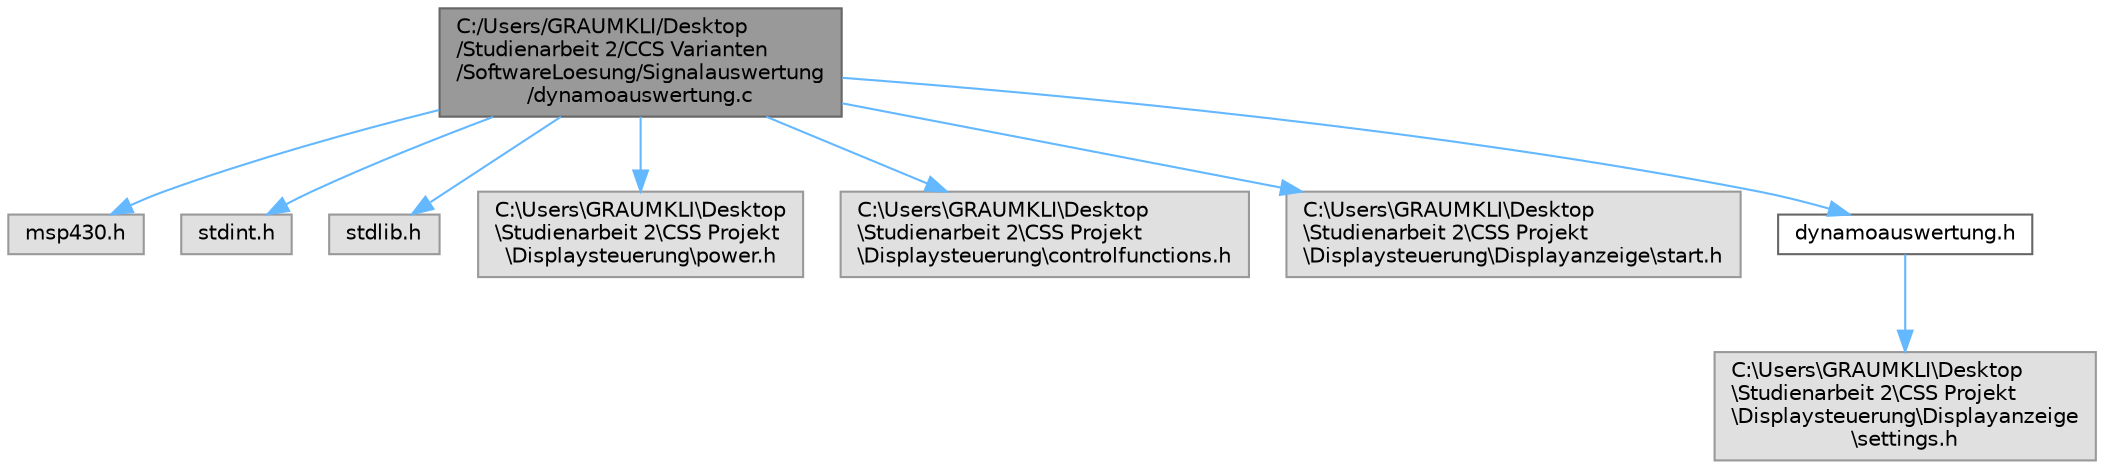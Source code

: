 digraph "C:/Users/GRAUMKLI/Desktop/Studienarbeit 2/CCS Varianten/SoftwareLoesung/Signalauswertung/dynamoauswertung.c"
{
 // LATEX_PDF_SIZE
  bgcolor="transparent";
  edge [fontname=Helvetica,fontsize=10,labelfontname=Helvetica,labelfontsize=10];
  node [fontname=Helvetica,fontsize=10,shape=box,height=0.2,width=0.4];
  Node1 [label="C:/Users/GRAUMKLI/Desktop\l/Studienarbeit 2/CCS Varianten\l/SoftwareLoesung/Signalauswertung\l/dynamoauswertung.c",height=0.2,width=0.4,color="gray40", fillcolor="grey60", style="filled", fontcolor="black",tooltip=" "];
  Node1 -> Node2 [color="steelblue1",style="solid"];
  Node2 [label="msp430.h",height=0.2,width=0.4,color="grey60", fillcolor="#E0E0E0", style="filled",tooltip=" "];
  Node1 -> Node3 [color="steelblue1",style="solid"];
  Node3 [label="stdint.h",height=0.2,width=0.4,color="grey60", fillcolor="#E0E0E0", style="filled",tooltip=" "];
  Node1 -> Node4 [color="steelblue1",style="solid"];
  Node4 [label="stdlib.h",height=0.2,width=0.4,color="grey60", fillcolor="#E0E0E0", style="filled",tooltip=" "];
  Node1 -> Node5 [color="steelblue1",style="solid"];
  Node5 [label="C:\\Users\\GRAUMKLI\\Desktop\l\\Studienarbeit 2\\CSS Projekt\l\\Displaysteuerung\\power.h",height=0.2,width=0.4,color="grey60", fillcolor="#E0E0E0", style="filled",tooltip=" "];
  Node1 -> Node6 [color="steelblue1",style="solid"];
  Node6 [label="C:\\Users\\GRAUMKLI\\Desktop\l\\Studienarbeit 2\\CSS Projekt\l\\Displaysteuerung\\controlfunctions.h",height=0.2,width=0.4,color="grey60", fillcolor="#E0E0E0", style="filled",tooltip=" "];
  Node1 -> Node7 [color="steelblue1",style="solid"];
  Node7 [label="C:\\Users\\GRAUMKLI\\Desktop\l\\Studienarbeit 2\\CSS Projekt\l\\Displaysteuerung\\Displayanzeige\\start.h",height=0.2,width=0.4,color="grey60", fillcolor="#E0E0E0", style="filled",tooltip=" "];
  Node1 -> Node8 [color="steelblue1",style="solid"];
  Node8 [label="dynamoauswertung.h",height=0.2,width=0.4,color="grey40", fillcolor="white", style="filled",URL="$dynamoauswertung_8h.html",tooltip=" "];
  Node8 -> Node9 [color="steelblue1",style="solid"];
  Node9 [label="C:\\Users\\GRAUMKLI\\Desktop\l\\Studienarbeit 2\\CSS Projekt\l\\Displaysteuerung\\Displayanzeige\l\\settings.h",height=0.2,width=0.4,color="grey60", fillcolor="#E0E0E0", style="filled",tooltip=" "];
}
